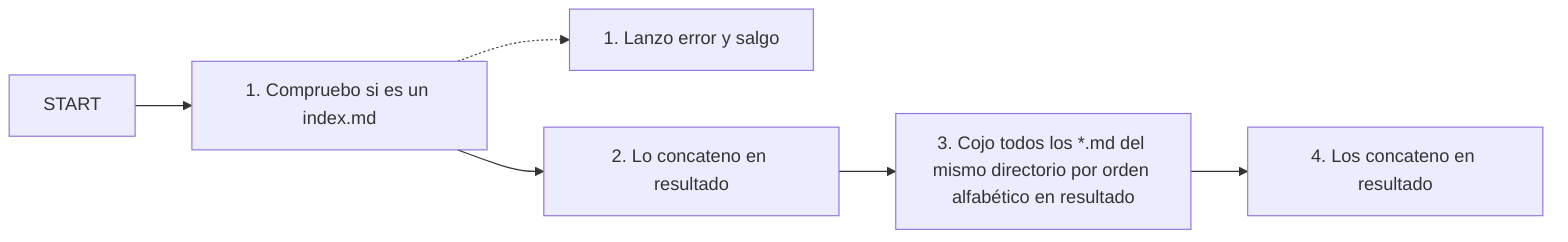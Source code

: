 graph LR;

0["START"];
S1["1. Compruebo si es un index.md"];
0 --> S1;
E1["1. Lanzo error y salgo"];
S1 .-> E1;
S2["2. Lo concateno en resultado"];
S3["3. Cojo todos los *.md del mismo directorio por orden alfabético en resultado"];
S4["4. Los concateno en resultado"];
S1 -->S2;
S2 -->S3;
S3 -->S4;